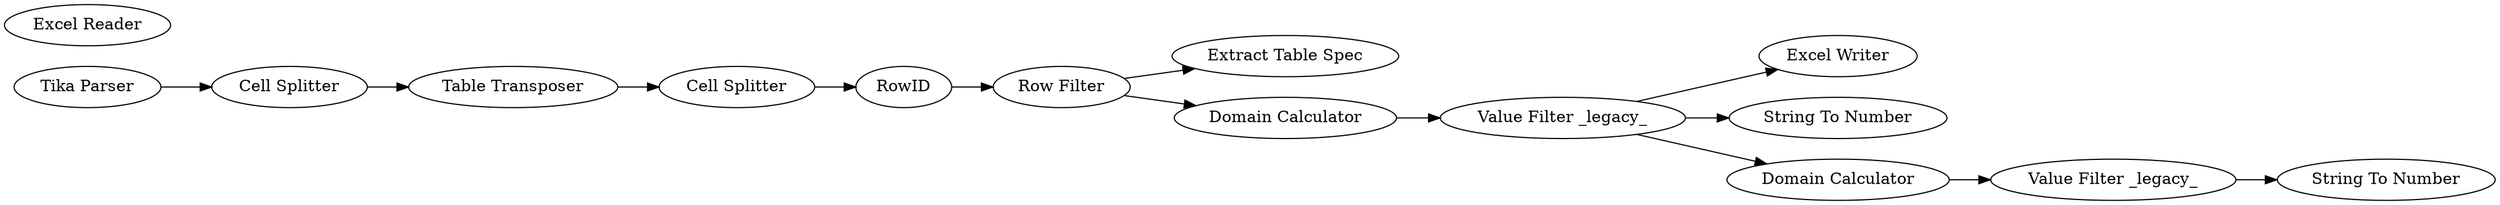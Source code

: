 digraph {
	5 [label="Tika Parser"]
	6 [label="Cell Splitter"]
	1355 [label="Table Transposer"]
	1356 [label="Cell Splitter"]
	1361 [label="Row Filter"]
	1362 [label=RowID]
	1364 [label="Extract Table Spec"]
	1378 [label="Excel Reader"]
	1379 [label="Excel Writer"]
	1380 [label="Domain Calculator"]
	1381 [label="Value Filter _legacy_"]
	1382 [label="String To Number"]
	1383 [label="String To Number"]
	1384 [label="Value Filter _legacy_"]
	1385 [label="Domain Calculator"]
	5 -> 6
	6 -> 1355
	1355 -> 1356
	1356 -> 1362
	1361 -> 1364
	1361 -> 1380
	1362 -> 1361
	1380 -> 1381
	1381 -> 1379
	1381 -> 1382
	1381 -> 1385
	1384 -> 1383
	1385 -> 1384
	rankdir=LR
}
